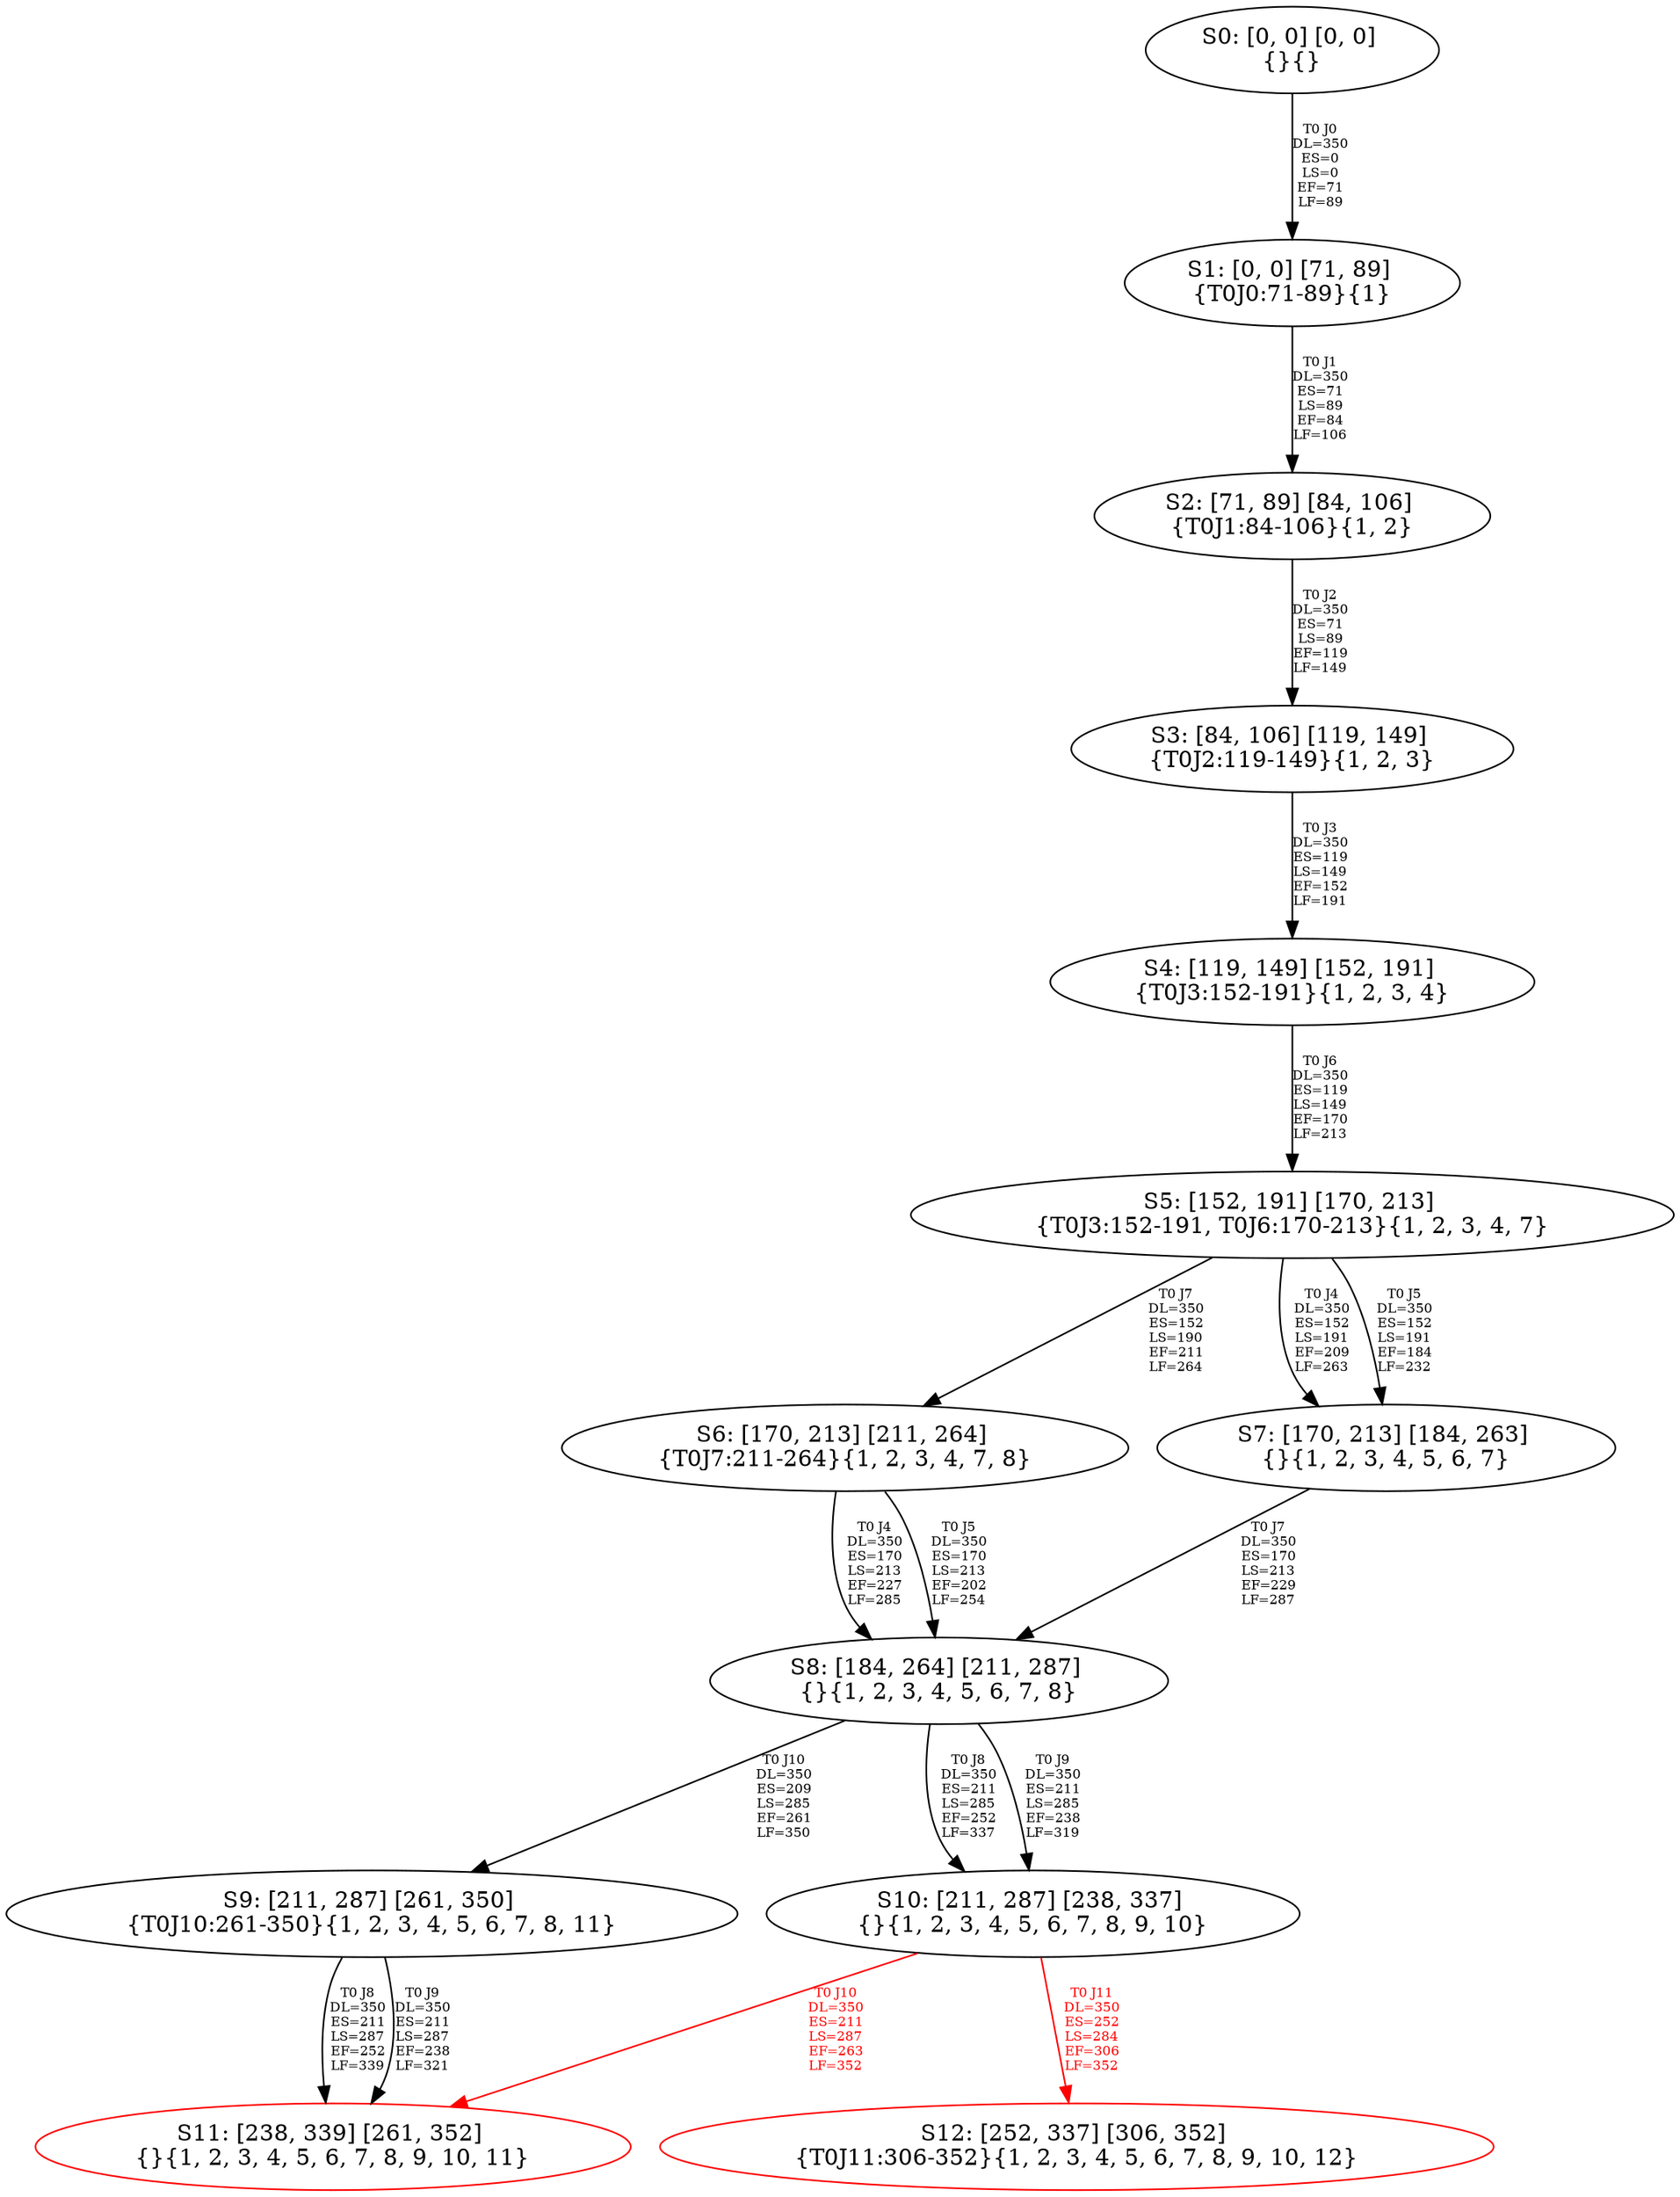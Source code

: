 digraph {
	S0[label="S0: [0, 0] [0, 0] \n{}{}"];
	S1[label="S1: [0, 0] [71, 89] \n{T0J0:71-89}{1}"];
	S2[label="S2: [71, 89] [84, 106] \n{T0J1:84-106}{1, 2}"];
	S3[label="S3: [84, 106] [119, 149] \n{T0J2:119-149}{1, 2, 3}"];
	S4[label="S4: [119, 149] [152, 191] \n{T0J3:152-191}{1, 2, 3, 4}"];
	S5[label="S5: [152, 191] [170, 213] \n{T0J3:152-191, T0J6:170-213}{1, 2, 3, 4, 7}"];
	S6[label="S6: [170, 213] [211, 264] \n{T0J7:211-264}{1, 2, 3, 4, 7, 8}"];
	S7[label="S7: [170, 213] [184, 263] \n{}{1, 2, 3, 4, 5, 6, 7}"];
	S8[label="S8: [184, 264] [211, 287] \n{}{1, 2, 3, 4, 5, 6, 7, 8}"];
	S9[label="S9: [211, 287] [261, 350] \n{T0J10:261-350}{1, 2, 3, 4, 5, 6, 7, 8, 11}"];
	S10[label="S10: [211, 287] [238, 337] \n{}{1, 2, 3, 4, 5, 6, 7, 8, 9, 10}"];
	S11[label="S11: [238, 339] [261, 352] \n{}{1, 2, 3, 4, 5, 6, 7, 8, 9, 10, 11}"];
	S12[label="S12: [252, 337] [306, 352] \n{T0J11:306-352}{1, 2, 3, 4, 5, 6, 7, 8, 9, 10, 12}"];
	S0 -> S1[label="T0 J0\nDL=350\nES=0\nLS=0\nEF=71\nLF=89",fontsize=8];
	S1 -> S2[label="T0 J1\nDL=350\nES=71\nLS=89\nEF=84\nLF=106",fontsize=8];
	S2 -> S3[label="T0 J2\nDL=350\nES=71\nLS=89\nEF=119\nLF=149",fontsize=8];
	S3 -> S4[label="T0 J3\nDL=350\nES=119\nLS=149\nEF=152\nLF=191",fontsize=8];
	S4 -> S5[label="T0 J6\nDL=350\nES=119\nLS=149\nEF=170\nLF=213",fontsize=8];
	S5 -> S7[label="T0 J4\nDL=350\nES=152\nLS=191\nEF=209\nLF=263",fontsize=8];
	S5 -> S7[label="T0 J5\nDL=350\nES=152\nLS=191\nEF=184\nLF=232",fontsize=8];
	S5 -> S6[label="T0 J7\nDL=350\nES=152\nLS=190\nEF=211\nLF=264",fontsize=8];
	S6 -> S8[label="T0 J4\nDL=350\nES=170\nLS=213\nEF=227\nLF=285",fontsize=8];
	S6 -> S8[label="T0 J5\nDL=350\nES=170\nLS=213\nEF=202\nLF=254",fontsize=8];
	S7 -> S8[label="T0 J7\nDL=350\nES=170\nLS=213\nEF=229\nLF=287",fontsize=8];
	S8 -> S10[label="T0 J8\nDL=350\nES=211\nLS=285\nEF=252\nLF=337",fontsize=8];
	S8 -> S10[label="T0 J9\nDL=350\nES=211\nLS=285\nEF=238\nLF=319",fontsize=8];
	S8 -> S9[label="T0 J10\nDL=350\nES=209\nLS=285\nEF=261\nLF=350",fontsize=8];
	S9 -> S11[label="T0 J8\nDL=350\nES=211\nLS=287\nEF=252\nLF=339",fontsize=8];
	S9 -> S11[label="T0 J9\nDL=350\nES=211\nLS=287\nEF=238\nLF=321",fontsize=8];
	S10 -> S11[label="T0 J10\nDL=350\nES=211\nLS=287\nEF=263\nLF=352",color=Red,fontcolor=Red,fontsize=8];
S11[color=Red];
	S10 -> S12[label="T0 J11\nDL=350\nES=252\nLS=284\nEF=306\nLF=352",color=Red,fontcolor=Red,fontsize=8];
S12[color=Red];
}
